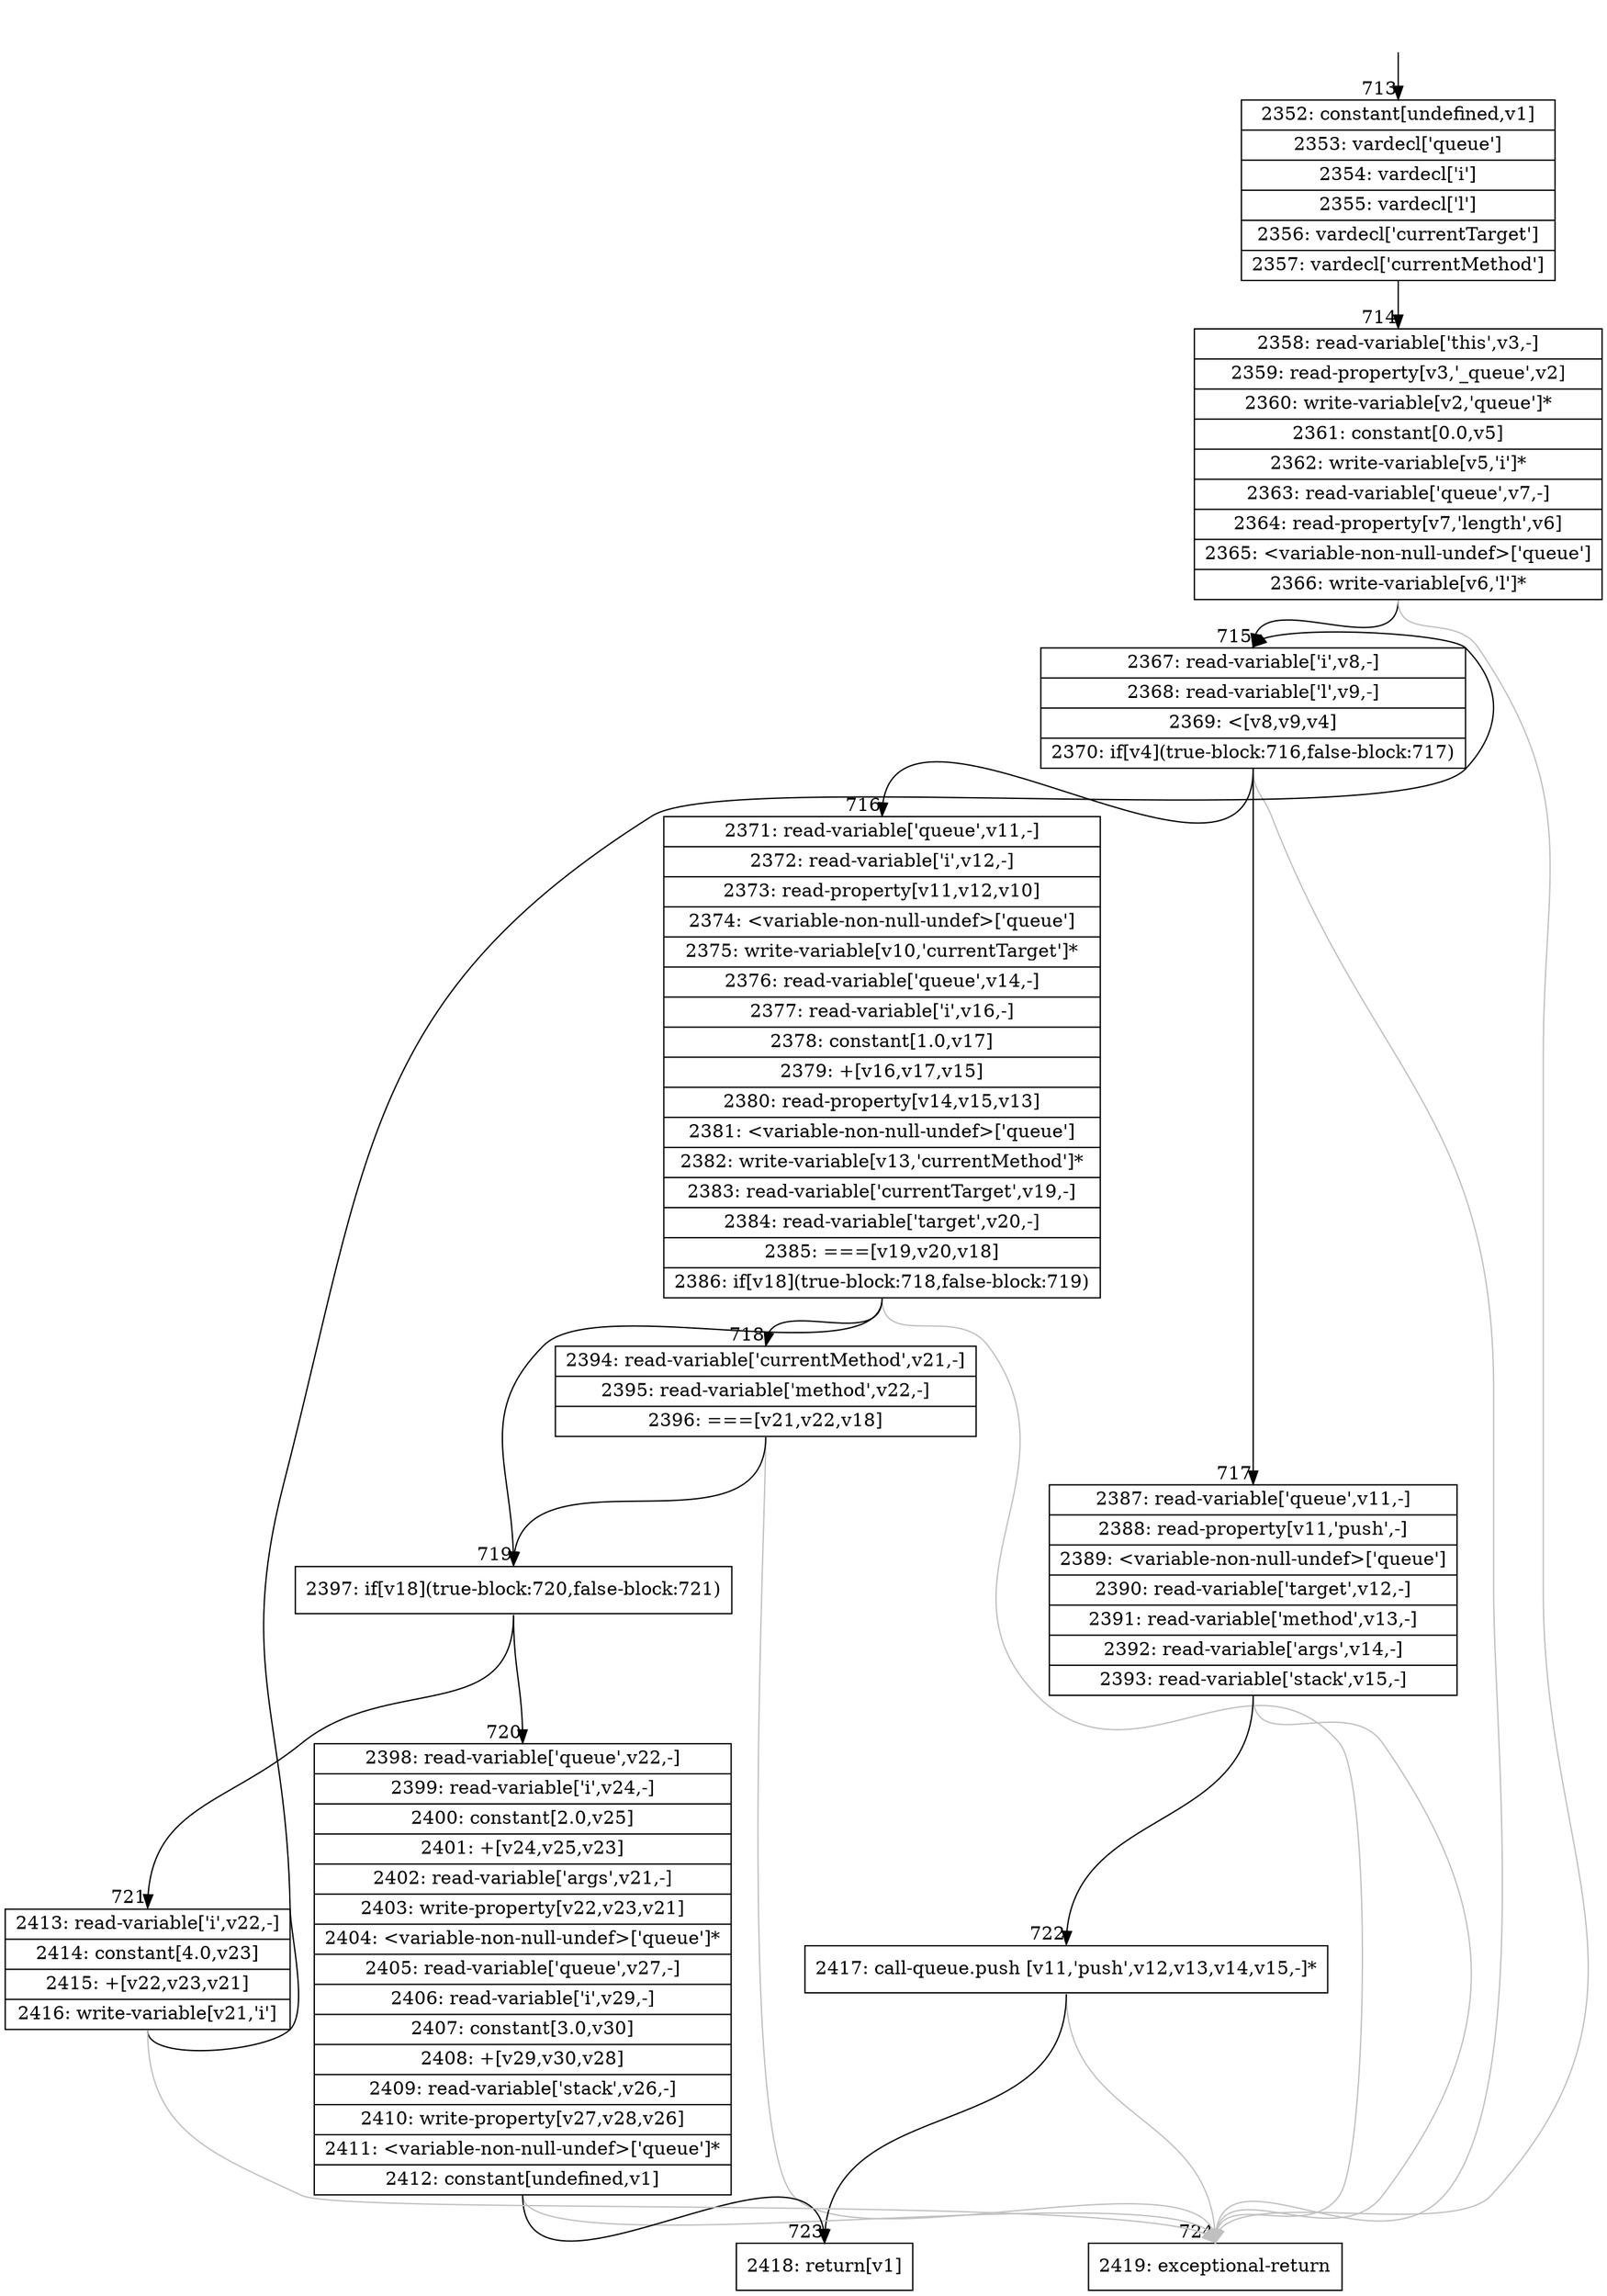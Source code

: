 digraph {
rankdir="TD"
BB_entry51[shape=none,label=""];
BB_entry51 -> BB713 [tailport=s, headport=n, headlabel="    713"]
BB713 [shape=record label="{2352: constant[undefined,v1]|2353: vardecl['queue']|2354: vardecl['i']|2355: vardecl['l']|2356: vardecl['currentTarget']|2357: vardecl['currentMethod']}" ] 
BB713 -> BB714 [tailport=s, headport=n, headlabel="      714"]
BB714 [shape=record label="{2358: read-variable['this',v3,-]|2359: read-property[v3,'_queue',v2]|2360: write-variable[v2,'queue']*|2361: constant[0.0,v5]|2362: write-variable[v5,'i']*|2363: read-variable['queue',v7,-]|2364: read-property[v7,'length',v6]|2365: \<variable-non-null-undef\>['queue']|2366: write-variable[v6,'l']*}" ] 
BB714 -> BB715 [tailport=s, headport=n, headlabel="      715"]
BB714 -> BB724 [tailport=s, headport=n, color=gray, headlabel="      724"]
BB715 [shape=record label="{2367: read-variable['i',v8,-]|2368: read-variable['l',v9,-]|2369: \<[v8,v9,v4]|2370: if[v4](true-block:716,false-block:717)}" ] 
BB715 -> BB716 [tailport=s, headport=n, headlabel="      716"]
BB715 -> BB717 [tailport=s, headport=n, headlabel="      717"]
BB715 -> BB724 [tailport=s, headport=n, color=gray]
BB716 [shape=record label="{2371: read-variable['queue',v11,-]|2372: read-variable['i',v12,-]|2373: read-property[v11,v12,v10]|2374: \<variable-non-null-undef\>['queue']|2375: write-variable[v10,'currentTarget']*|2376: read-variable['queue',v14,-]|2377: read-variable['i',v16,-]|2378: constant[1.0,v17]|2379: +[v16,v17,v15]|2380: read-property[v14,v15,v13]|2381: \<variable-non-null-undef\>['queue']|2382: write-variable[v13,'currentMethod']*|2383: read-variable['currentTarget',v19,-]|2384: read-variable['target',v20,-]|2385: ===[v19,v20,v18]|2386: if[v18](true-block:718,false-block:719)}" ] 
BB716 -> BB719 [tailport=s, headport=n, headlabel="      719"]
BB716 -> BB718 [tailport=s, headport=n, headlabel="      718"]
BB716 -> BB724 [tailport=s, headport=n, color=gray]
BB717 [shape=record label="{2387: read-variable['queue',v11,-]|2388: read-property[v11,'push',-]|2389: \<variable-non-null-undef\>['queue']|2390: read-variable['target',v12,-]|2391: read-variable['method',v13,-]|2392: read-variable['args',v14,-]|2393: read-variable['stack',v15,-]}" ] 
BB717 -> BB722 [tailport=s, headport=n, headlabel="      722"]
BB717 -> BB724 [tailport=s, headport=n, color=gray]
BB718 [shape=record label="{2394: read-variable['currentMethod',v21,-]|2395: read-variable['method',v22,-]|2396: ===[v21,v22,v18]}" ] 
BB718 -> BB719 [tailport=s, headport=n]
BB718 -> BB724 [tailport=s, headport=n, color=gray]
BB719 [shape=record label="{2397: if[v18](true-block:720,false-block:721)}" ] 
BB719 -> BB720 [tailport=s, headport=n, headlabel="      720"]
BB719 -> BB721 [tailport=s, headport=n, headlabel="      721"]
BB720 [shape=record label="{2398: read-variable['queue',v22,-]|2399: read-variable['i',v24,-]|2400: constant[2.0,v25]|2401: +[v24,v25,v23]|2402: read-variable['args',v21,-]|2403: write-property[v22,v23,v21]|2404: \<variable-non-null-undef\>['queue']*|2405: read-variable['queue',v27,-]|2406: read-variable['i',v29,-]|2407: constant[3.0,v30]|2408: +[v29,v30,v28]|2409: read-variable['stack',v26,-]|2410: write-property[v27,v28,v26]|2411: \<variable-non-null-undef\>['queue']*|2412: constant[undefined,v1]}" ] 
BB720 -> BB723 [tailport=s, headport=n, headlabel="      723"]
BB720 -> BB724 [tailport=s, headport=n, color=gray]
BB721 [shape=record label="{2413: read-variable['i',v22,-]|2414: constant[4.0,v23]|2415: +[v22,v23,v21]|2416: write-variable[v21,'i']}" ] 
BB721 -> BB715 [tailport=s, headport=n]
BB721 -> BB724 [tailport=s, headport=n, color=gray]
BB722 [shape=record label="{2417: call-queue.push [v11,'push',v12,v13,v14,v15,-]*}" ] 
BB722 -> BB723 [tailport=s, headport=n]
BB722 -> BB724 [tailport=s, headport=n, color=gray]
BB723 [shape=record label="{2418: return[v1]}" ] 
BB724 [shape=record label="{2419: exceptional-return}" ] 
//#$~ 788
}
